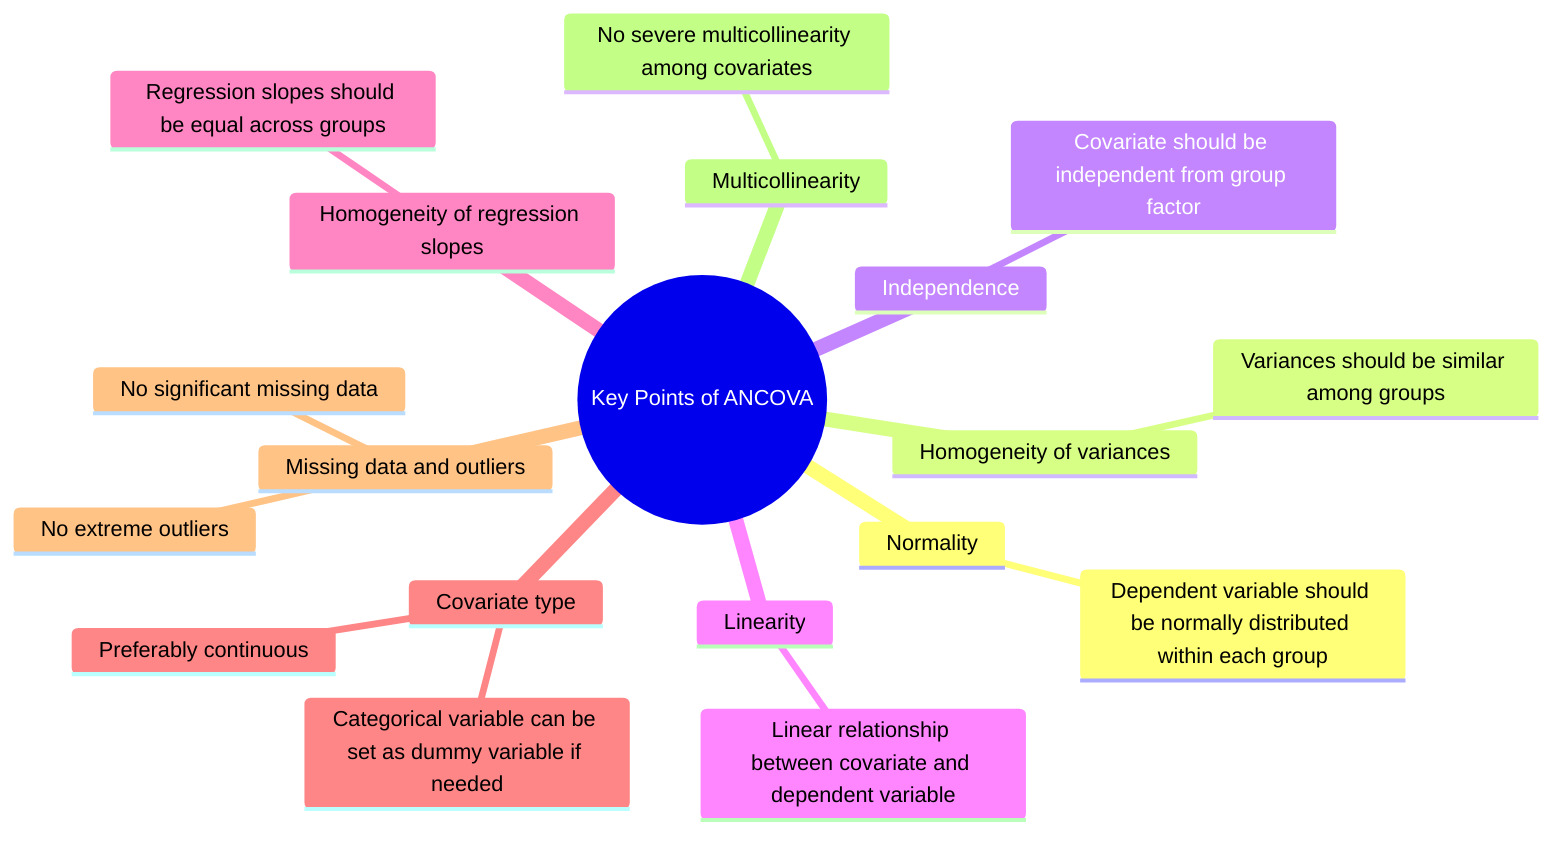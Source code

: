 mindmap
  root((Key Points of ANCOVA))
    Normality
      Dependent variable should be normally distributed within each group
    Homogeneity of variances
      Variances should be similar among groups
    Independence
      Covariate should be independent from group factor
    Linearity
      Linear relationship between covariate and dependent variable
    Homogeneity of regression slopes
      Regression slopes should be equal across groups
    Covariate type
      Preferably continuous
      Categorical variable can be set as dummy variable if needed
    Missing data and outliers
      No significant missing data
      No extreme outliers
    Multicollinearity
      No severe multicollinearity among covariates